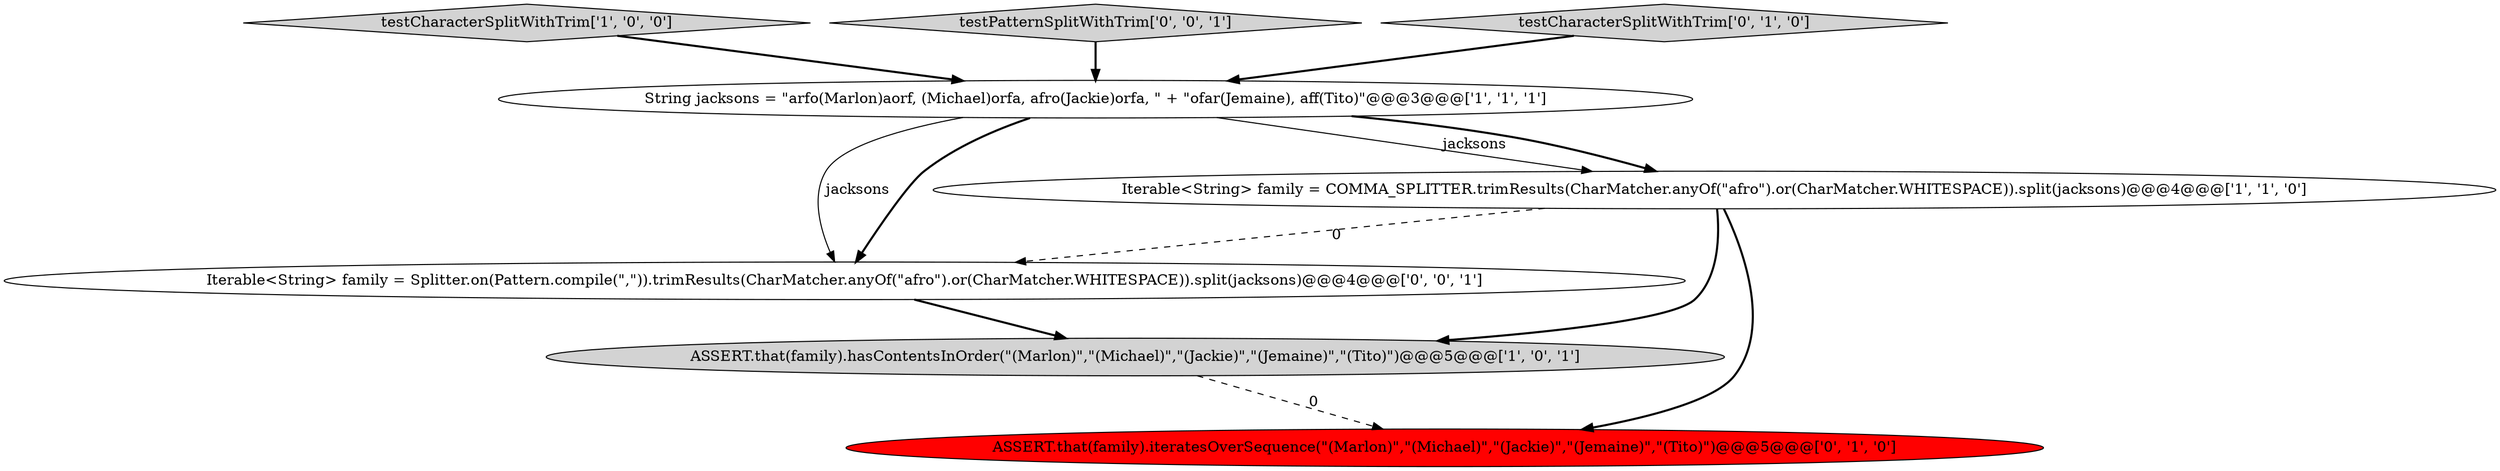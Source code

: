 digraph {
3 [style = filled, label = "String jacksons = \"arfo(Marlon)aorf, (Michael)orfa, afro(Jackie)orfa, \" + \"ofar(Jemaine), aff(Tito)\"@@@3@@@['1', '1', '1']", fillcolor = white, shape = ellipse image = "AAA0AAABBB1BBB"];
1 [style = filled, label = "testCharacterSplitWithTrim['1', '0', '0']", fillcolor = lightgray, shape = diamond image = "AAA0AAABBB1BBB"];
7 [style = filled, label = "Iterable<String> family = Splitter.on(Pattern.compile(\",\")).trimResults(CharMatcher.anyOf(\"afro\").or(CharMatcher.WHITESPACE)).split(jacksons)@@@4@@@['0', '0', '1']", fillcolor = white, shape = ellipse image = "AAA0AAABBB3BBB"];
6 [style = filled, label = "testPatternSplitWithTrim['0', '0', '1']", fillcolor = lightgray, shape = diamond image = "AAA0AAABBB3BBB"];
4 [style = filled, label = "testCharacterSplitWithTrim['0', '1', '0']", fillcolor = lightgray, shape = diamond image = "AAA0AAABBB2BBB"];
2 [style = filled, label = "Iterable<String> family = COMMA_SPLITTER.trimResults(CharMatcher.anyOf(\"afro\").or(CharMatcher.WHITESPACE)).split(jacksons)@@@4@@@['1', '1', '0']", fillcolor = white, shape = ellipse image = "AAA0AAABBB1BBB"];
5 [style = filled, label = "ASSERT.that(family).iteratesOverSequence(\"(Marlon)\",\"(Michael)\",\"(Jackie)\",\"(Jemaine)\",\"(Tito)\")@@@5@@@['0', '1', '0']", fillcolor = red, shape = ellipse image = "AAA1AAABBB2BBB"];
0 [style = filled, label = "ASSERT.that(family).hasContentsInOrder(\"(Marlon)\",\"(Michael)\",\"(Jackie)\",\"(Jemaine)\",\"(Tito)\")@@@5@@@['1', '0', '1']", fillcolor = lightgray, shape = ellipse image = "AAA0AAABBB1BBB"];
1->3 [style = bold, label=""];
3->2 [style = solid, label="jacksons"];
4->3 [style = bold, label=""];
6->3 [style = bold, label=""];
2->0 [style = bold, label=""];
7->0 [style = bold, label=""];
3->7 [style = solid, label="jacksons"];
3->2 [style = bold, label=""];
0->5 [style = dashed, label="0"];
3->7 [style = bold, label=""];
2->7 [style = dashed, label="0"];
2->5 [style = bold, label=""];
}
